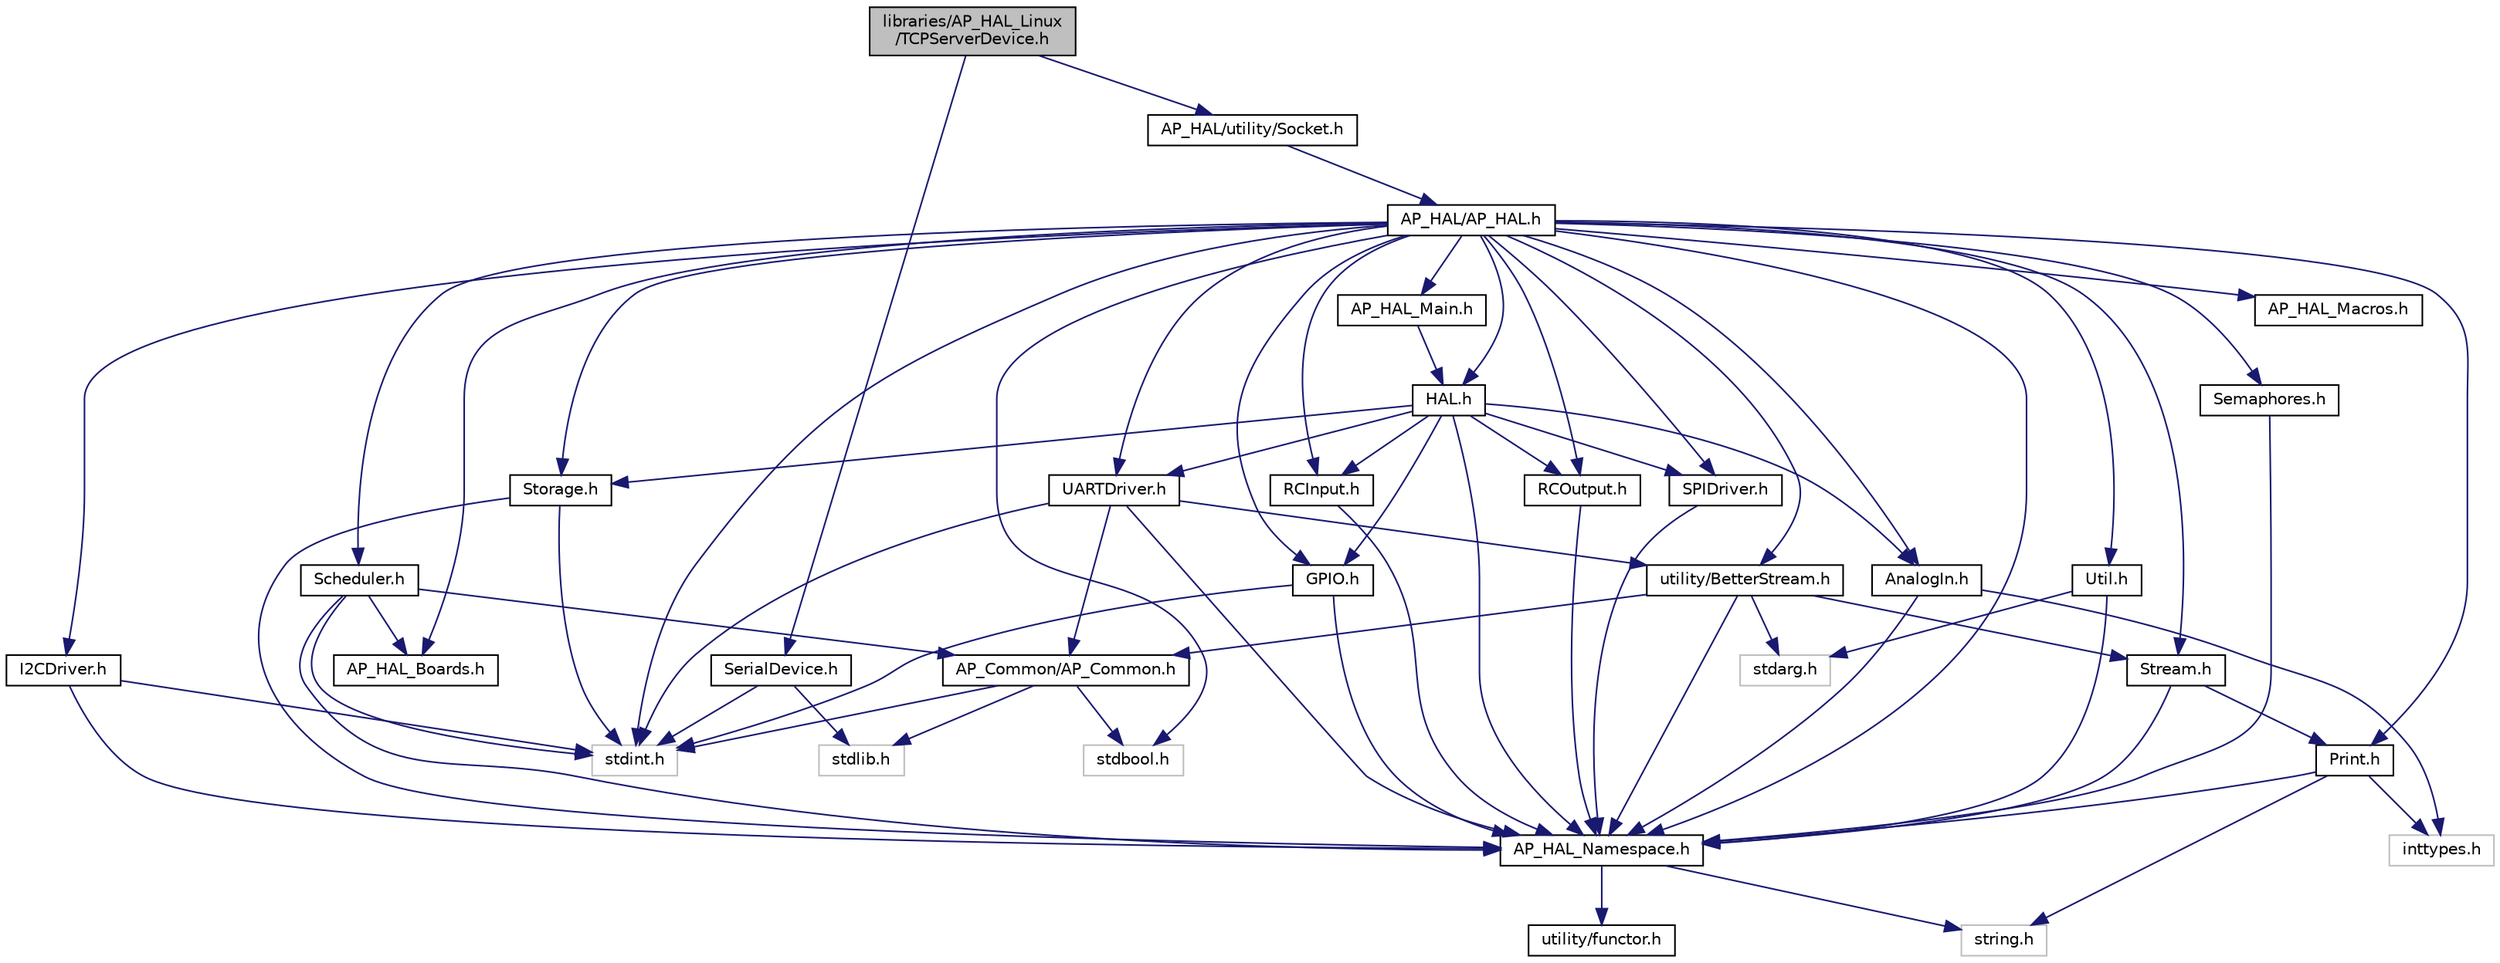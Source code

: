 digraph "libraries/AP_HAL_Linux/TCPServerDevice.h"
{
 // INTERACTIVE_SVG=YES
  edge [fontname="Helvetica",fontsize="10",labelfontname="Helvetica",labelfontsize="10"];
  node [fontname="Helvetica",fontsize="10",shape=record];
  Node1 [label="libraries/AP_HAL_Linux\l/TCPServerDevice.h",height=0.2,width=0.4,color="black", fillcolor="grey75", style="filled", fontcolor="black"];
  Node1 -> Node2 [color="midnightblue",fontsize="10",style="solid",fontname="Helvetica"];
  Node2 [label="SerialDevice.h",height=0.2,width=0.4,color="black", fillcolor="white", style="filled",URL="$SerialDevice_8h.html"];
  Node2 -> Node3 [color="midnightblue",fontsize="10",style="solid",fontname="Helvetica"];
  Node3 [label="stdint.h",height=0.2,width=0.4,color="grey75", fillcolor="white", style="filled"];
  Node2 -> Node4 [color="midnightblue",fontsize="10",style="solid",fontname="Helvetica"];
  Node4 [label="stdlib.h",height=0.2,width=0.4,color="grey75", fillcolor="white", style="filled"];
  Node1 -> Node5 [color="midnightblue",fontsize="10",style="solid",fontname="Helvetica"];
  Node5 [label="AP_HAL/utility/Socket.h",height=0.2,width=0.4,color="black", fillcolor="white", style="filled",URL="$Socket_8h.html"];
  Node5 -> Node6 [color="midnightblue",fontsize="10",style="solid",fontname="Helvetica"];
  Node6 [label="AP_HAL/AP_HAL.h",height=0.2,width=0.4,color="black", fillcolor="white", style="filled",URL="$AP__HAL_8h.html"];
  Node6 -> Node3 [color="midnightblue",fontsize="10",style="solid",fontname="Helvetica"];
  Node6 -> Node7 [color="midnightblue",fontsize="10",style="solid",fontname="Helvetica"];
  Node7 [label="stdbool.h",height=0.2,width=0.4,color="grey75", fillcolor="white", style="filled"];
  Node6 -> Node8 [color="midnightblue",fontsize="10",style="solid",fontname="Helvetica"];
  Node8 [label="AP_HAL_Namespace.h",height=0.2,width=0.4,color="black", fillcolor="white", style="filled",URL="$AP__HAL__Namespace_8h.html"];
  Node8 -> Node9 [color="midnightblue",fontsize="10",style="solid",fontname="Helvetica"];
  Node9 [label="string.h",height=0.2,width=0.4,color="grey75", fillcolor="white", style="filled"];
  Node8 -> Node10 [color="midnightblue",fontsize="10",style="solid",fontname="Helvetica"];
  Node10 [label="utility/functor.h",height=0.2,width=0.4,color="black", fillcolor="white", style="filled",URL="$functor_8h.html"];
  Node6 -> Node11 [color="midnightblue",fontsize="10",style="solid",fontname="Helvetica"];
  Node11 [label="AP_HAL_Boards.h",height=0.2,width=0.4,color="black", fillcolor="white", style="filled",URL="$AP__HAL__Boards_8h.html"];
  Node6 -> Node12 [color="midnightblue",fontsize="10",style="solid",fontname="Helvetica"];
  Node12 [label="AP_HAL_Macros.h",height=0.2,width=0.4,color="black", fillcolor="white", style="filled",URL="$AP__HAL__Macros_8h.html"];
  Node6 -> Node13 [color="midnightblue",fontsize="10",style="solid",fontname="Helvetica"];
  Node13 [label="AP_HAL_Main.h",height=0.2,width=0.4,color="black", fillcolor="white", style="filled",URL="$AP__HAL__Main_8h.html"];
  Node13 -> Node14 [color="midnightblue",fontsize="10",style="solid",fontname="Helvetica"];
  Node14 [label="HAL.h",height=0.2,width=0.4,color="black", fillcolor="white", style="filled",URL="$HAL_8h.html"];
  Node14 -> Node8 [color="midnightblue",fontsize="10",style="solid",fontname="Helvetica"];
  Node14 -> Node15 [color="midnightblue",fontsize="10",style="solid",fontname="Helvetica"];
  Node15 [label="AnalogIn.h",height=0.2,width=0.4,color="black", fillcolor="white", style="filled",URL="$AnalogIn_8h.html"];
  Node15 -> Node16 [color="midnightblue",fontsize="10",style="solid",fontname="Helvetica"];
  Node16 [label="inttypes.h",height=0.2,width=0.4,color="grey75", fillcolor="white", style="filled"];
  Node15 -> Node8 [color="midnightblue",fontsize="10",style="solid",fontname="Helvetica"];
  Node14 -> Node17 [color="midnightblue",fontsize="10",style="solid",fontname="Helvetica"];
  Node17 [label="GPIO.h",height=0.2,width=0.4,color="black", fillcolor="white", style="filled",URL="$GPIO_8h.html"];
  Node17 -> Node3 [color="midnightblue",fontsize="10",style="solid",fontname="Helvetica"];
  Node17 -> Node8 [color="midnightblue",fontsize="10",style="solid",fontname="Helvetica"];
  Node14 -> Node18 [color="midnightblue",fontsize="10",style="solid",fontname="Helvetica"];
  Node18 [label="RCInput.h",height=0.2,width=0.4,color="black", fillcolor="white", style="filled",URL="$RCInput_8h.html"];
  Node18 -> Node8 [color="midnightblue",fontsize="10",style="solid",fontname="Helvetica"];
  Node14 -> Node19 [color="midnightblue",fontsize="10",style="solid",fontname="Helvetica"];
  Node19 [label="RCOutput.h",height=0.2,width=0.4,color="black", fillcolor="white", style="filled",URL="$RCOutput_8h.html"];
  Node19 -> Node8 [color="midnightblue",fontsize="10",style="solid",fontname="Helvetica"];
  Node14 -> Node20 [color="midnightblue",fontsize="10",style="solid",fontname="Helvetica"];
  Node20 [label="SPIDriver.h",height=0.2,width=0.4,color="black", fillcolor="white", style="filled",URL="$SPIDriver_8h.html"];
  Node20 -> Node8 [color="midnightblue",fontsize="10",style="solid",fontname="Helvetica"];
  Node14 -> Node21 [color="midnightblue",fontsize="10",style="solid",fontname="Helvetica"];
  Node21 [label="Storage.h",height=0.2,width=0.4,color="black", fillcolor="white", style="filled",URL="$Storage_8h.html"];
  Node21 -> Node3 [color="midnightblue",fontsize="10",style="solid",fontname="Helvetica"];
  Node21 -> Node8 [color="midnightblue",fontsize="10",style="solid",fontname="Helvetica"];
  Node14 -> Node22 [color="midnightblue",fontsize="10",style="solid",fontname="Helvetica"];
  Node22 [label="UARTDriver.h",height=0.2,width=0.4,color="black", fillcolor="white", style="filled",URL="$UARTDriver_8h.html"];
  Node22 -> Node3 [color="midnightblue",fontsize="10",style="solid",fontname="Helvetica"];
  Node22 -> Node23 [color="midnightblue",fontsize="10",style="solid",fontname="Helvetica"];
  Node23 [label="AP_Common/AP_Common.h",height=0.2,width=0.4,color="black", fillcolor="white", style="filled",URL="$AP__Common_8h.html",tooltip="Common definitions and utility routines for the ArduPilot libraries. "];
  Node23 -> Node3 [color="midnightblue",fontsize="10",style="solid",fontname="Helvetica"];
  Node23 -> Node4 [color="midnightblue",fontsize="10",style="solid",fontname="Helvetica"];
  Node23 -> Node7 [color="midnightblue",fontsize="10",style="solid",fontname="Helvetica"];
  Node22 -> Node8 [color="midnightblue",fontsize="10",style="solid",fontname="Helvetica"];
  Node22 -> Node24 [color="midnightblue",fontsize="10",style="solid",fontname="Helvetica"];
  Node24 [label="utility/BetterStream.h",height=0.2,width=0.4,color="black", fillcolor="white", style="filled",URL="$BetterStream_8h.html"];
  Node24 -> Node25 [color="midnightblue",fontsize="10",style="solid",fontname="Helvetica"];
  Node25 [label="stdarg.h",height=0.2,width=0.4,color="grey75", fillcolor="white", style="filled"];
  Node24 -> Node23 [color="midnightblue",fontsize="10",style="solid",fontname="Helvetica"];
  Node24 -> Node8 [color="midnightblue",fontsize="10",style="solid",fontname="Helvetica"];
  Node24 -> Node26 [color="midnightblue",fontsize="10",style="solid",fontname="Helvetica"];
  Node26 [label="Stream.h",height=0.2,width=0.4,color="black", fillcolor="white", style="filled",URL="$Stream_8h.html"];
  Node26 -> Node8 [color="midnightblue",fontsize="10",style="solid",fontname="Helvetica"];
  Node26 -> Node27 [color="midnightblue",fontsize="10",style="solid",fontname="Helvetica"];
  Node27 [label="Print.h",height=0.2,width=0.4,color="black", fillcolor="white", style="filled",URL="$Print_8h.html"];
  Node27 -> Node8 [color="midnightblue",fontsize="10",style="solid",fontname="Helvetica"];
  Node27 -> Node16 [color="midnightblue",fontsize="10",style="solid",fontname="Helvetica"];
  Node27 -> Node9 [color="midnightblue",fontsize="10",style="solid",fontname="Helvetica"];
  Node6 -> Node22 [color="midnightblue",fontsize="10",style="solid",fontname="Helvetica"];
  Node6 -> Node28 [color="midnightblue",fontsize="10",style="solid",fontname="Helvetica"];
  Node28 [label="I2CDriver.h",height=0.2,width=0.4,color="black", fillcolor="white", style="filled",URL="$I2CDriver_8h.html"];
  Node28 -> Node3 [color="midnightblue",fontsize="10",style="solid",fontname="Helvetica"];
  Node28 -> Node8 [color="midnightblue",fontsize="10",style="solid",fontname="Helvetica"];
  Node6 -> Node20 [color="midnightblue",fontsize="10",style="solid",fontname="Helvetica"];
  Node6 -> Node15 [color="midnightblue",fontsize="10",style="solid",fontname="Helvetica"];
  Node6 -> Node21 [color="midnightblue",fontsize="10",style="solid",fontname="Helvetica"];
  Node6 -> Node17 [color="midnightblue",fontsize="10",style="solid",fontname="Helvetica"];
  Node6 -> Node18 [color="midnightblue",fontsize="10",style="solid",fontname="Helvetica"];
  Node6 -> Node19 [color="midnightblue",fontsize="10",style="solid",fontname="Helvetica"];
  Node6 -> Node29 [color="midnightblue",fontsize="10",style="solid",fontname="Helvetica"];
  Node29 [label="Scheduler.h",height=0.2,width=0.4,color="black", fillcolor="white", style="filled",URL="$Scheduler_8h.html"];
  Node29 -> Node3 [color="midnightblue",fontsize="10",style="solid",fontname="Helvetica"];
  Node29 -> Node23 [color="midnightblue",fontsize="10",style="solid",fontname="Helvetica"];
  Node29 -> Node11 [color="midnightblue",fontsize="10",style="solid",fontname="Helvetica"];
  Node29 -> Node8 [color="midnightblue",fontsize="10",style="solid",fontname="Helvetica"];
  Node6 -> Node30 [color="midnightblue",fontsize="10",style="solid",fontname="Helvetica"];
  Node30 [label="Semaphores.h",height=0.2,width=0.4,color="black", fillcolor="white", style="filled",URL="$Semaphores_8h.html"];
  Node30 -> Node8 [color="midnightblue",fontsize="10",style="solid",fontname="Helvetica"];
  Node6 -> Node31 [color="midnightblue",fontsize="10",style="solid",fontname="Helvetica"];
  Node31 [label="Util.h",height=0.2,width=0.4,color="black", fillcolor="white", style="filled",URL="$Util_8h.html"];
  Node31 -> Node25 [color="midnightblue",fontsize="10",style="solid",fontname="Helvetica"];
  Node31 -> Node8 [color="midnightblue",fontsize="10",style="solid",fontname="Helvetica"];
  Node6 -> Node27 [color="midnightblue",fontsize="10",style="solid",fontname="Helvetica"];
  Node6 -> Node26 [color="midnightblue",fontsize="10",style="solid",fontname="Helvetica"];
  Node6 -> Node24 [color="midnightblue",fontsize="10",style="solid",fontname="Helvetica"];
  Node6 -> Node14 [color="midnightblue",fontsize="10",style="solid",fontname="Helvetica"];
}
